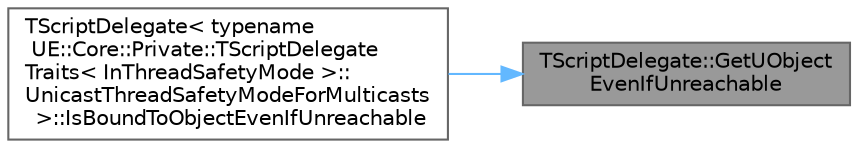 digraph "TScriptDelegate::GetUObjectEvenIfUnreachable"
{
 // INTERACTIVE_SVG=YES
 // LATEX_PDF_SIZE
  bgcolor="transparent";
  edge [fontname=Helvetica,fontsize=10,labelfontname=Helvetica,labelfontsize=10];
  node [fontname=Helvetica,fontsize=10,shape=box,height=0.2,width=0.4];
  rankdir="RL";
  Node1 [id="Node000001",label="TScriptDelegate::GetUObject\lEvenIfUnreachable",height=0.2,width=0.4,color="gray40", fillcolor="grey60", style="filled", fontcolor="black",tooltip="Gets the object bound to this delegate, even if the object is unreachable."];
  Node1 -> Node2 [id="edge1_Node000001_Node000002",dir="back",color="steelblue1",style="solid",tooltip=" "];
  Node2 [id="Node000002",label="TScriptDelegate\< typename\l UE::Core::Private::TScriptDelegate\lTraits\< InThreadSafetyMode \>::\lUnicastThreadSafetyModeForMulticasts\l \>::IsBoundToObjectEvenIfUnreachable",height=0.2,width=0.4,color="grey40", fillcolor="white", style="filled",URL="$d1/d87/classTScriptDelegate.html#a0b7a9d2a696e409d7239417b9a4d0f13",tooltip=" "];
}
